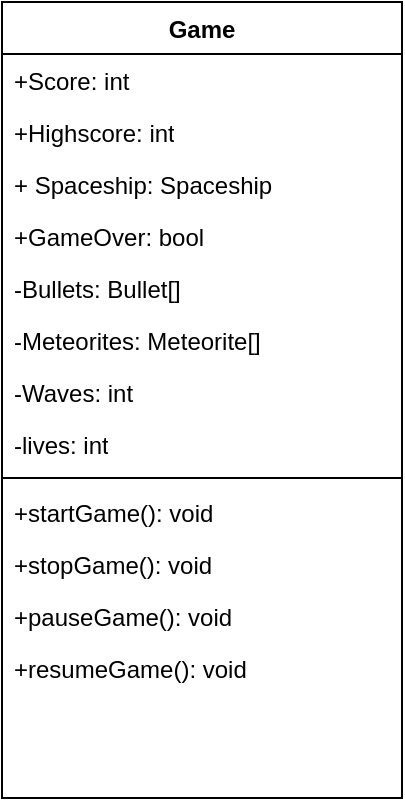 <mxfile version="24.8.6">
  <diagram id="C5RBs43oDa-KdzZeNtuy" name="Page-1">
    <mxGraphModel dx="989" dy="520" grid="1" gridSize="10" guides="1" tooltips="1" connect="1" arrows="1" fold="1" page="1" pageScale="1" pageWidth="827" pageHeight="1169" math="0" shadow="0">
      <root>
        <mxCell id="WIyWlLk6GJQsqaUBKTNV-0" />
        <mxCell id="WIyWlLk6GJQsqaUBKTNV-1" parent="WIyWlLk6GJQsqaUBKTNV-0" />
        <mxCell id="y9DxtOubb8DUdwYuvUpG-22" value="Game" style="swimlane;fontStyle=1;align=center;verticalAlign=top;childLayout=stackLayout;horizontal=1;startSize=26;horizontalStack=0;resizeParent=1;resizeParentMax=0;resizeLast=0;collapsible=1;marginBottom=0;whiteSpace=wrap;html=1;" vertex="1" parent="WIyWlLk6GJQsqaUBKTNV-1">
          <mxGeometry x="360" y="40" width="200" height="398" as="geometry" />
        </mxCell>
        <mxCell id="y9DxtOubb8DUdwYuvUpG-7" value="+Score: int" style="text;strokeColor=none;fillColor=none;align=left;verticalAlign=top;spacingLeft=4;spacingRight=4;overflow=hidden;rotatable=0;points=[[0,0.5],[1,0.5]];portConstraint=eastwest;whiteSpace=wrap;html=1;" vertex="1" parent="y9DxtOubb8DUdwYuvUpG-22">
          <mxGeometry y="26" width="200" height="26" as="geometry" />
        </mxCell>
        <mxCell id="y9DxtOubb8DUdwYuvUpG-8" value="+Highscore: int" style="text;strokeColor=none;fillColor=none;align=left;verticalAlign=top;spacingLeft=4;spacingRight=4;overflow=hidden;rotatable=0;points=[[0,0.5],[1,0.5]];portConstraint=eastwest;whiteSpace=wrap;html=1;" vertex="1" parent="y9DxtOubb8DUdwYuvUpG-22">
          <mxGeometry y="52" width="200" height="26" as="geometry" />
        </mxCell>
        <mxCell id="y9DxtOubb8DUdwYuvUpG-10" value="+ Spaceship: Spaceship" style="text;strokeColor=none;fillColor=none;align=left;verticalAlign=top;spacingLeft=4;spacingRight=4;overflow=hidden;rotatable=0;points=[[0,0.5],[1,0.5]];portConstraint=eastwest;whiteSpace=wrap;html=1;" vertex="1" parent="y9DxtOubb8DUdwYuvUpG-22">
          <mxGeometry y="78" width="200" height="26" as="geometry" />
        </mxCell>
        <mxCell id="y9DxtOubb8DUdwYuvUpG-9" value="+GameOver: bool&lt;span style=&quot;white-space: pre;&quot;&gt;&#x9;&lt;/span&gt;" style="text;strokeColor=none;fillColor=none;align=left;verticalAlign=top;spacingLeft=4;spacingRight=4;overflow=hidden;rotatable=0;points=[[0,0.5],[1,0.5]];portConstraint=eastwest;whiteSpace=wrap;html=1;" vertex="1" parent="y9DxtOubb8DUdwYuvUpG-22">
          <mxGeometry y="104" width="200" height="26" as="geometry" />
        </mxCell>
        <mxCell id="y9DxtOubb8DUdwYuvUpG-13" value="-Bullets: Bullet[]" style="text;strokeColor=none;fillColor=none;align=left;verticalAlign=top;spacingLeft=4;spacingRight=4;overflow=hidden;rotatable=0;points=[[0,0.5],[1,0.5]];portConstraint=eastwest;whiteSpace=wrap;html=1;" vertex="1" parent="y9DxtOubb8DUdwYuvUpG-22">
          <mxGeometry y="130" width="200" height="26" as="geometry" />
        </mxCell>
        <mxCell id="y9DxtOubb8DUdwYuvUpG-12" value="-Meteorites: Meteorite[]" style="text;strokeColor=none;fillColor=none;align=left;verticalAlign=top;spacingLeft=4;spacingRight=4;overflow=hidden;rotatable=0;points=[[0,0.5],[1,0.5]];portConstraint=eastwest;whiteSpace=wrap;html=1;" vertex="1" parent="y9DxtOubb8DUdwYuvUpG-22">
          <mxGeometry y="156" width="200" height="26" as="geometry" />
        </mxCell>
        <mxCell id="y9DxtOubb8DUdwYuvUpG-11" value="-Waves: int" style="text;strokeColor=none;fillColor=none;align=left;verticalAlign=top;spacingLeft=4;spacingRight=4;overflow=hidden;rotatable=0;points=[[0,0.5],[1,0.5]];portConstraint=eastwest;whiteSpace=wrap;html=1;" vertex="1" parent="y9DxtOubb8DUdwYuvUpG-22">
          <mxGeometry y="182" width="200" height="26" as="geometry" />
        </mxCell>
        <mxCell id="y9DxtOubb8DUdwYuvUpG-14" value="-lives: int" style="text;strokeColor=none;fillColor=none;align=left;verticalAlign=top;spacingLeft=4;spacingRight=4;overflow=hidden;rotatable=0;points=[[0,0.5],[1,0.5]];portConstraint=eastwest;whiteSpace=wrap;html=1;" vertex="1" parent="y9DxtOubb8DUdwYuvUpG-22">
          <mxGeometry y="208" width="200" height="26" as="geometry" />
        </mxCell>
        <mxCell id="y9DxtOubb8DUdwYuvUpG-24" value="" style="line;strokeWidth=1;fillColor=none;align=left;verticalAlign=middle;spacingTop=-1;spacingLeft=3;spacingRight=3;rotatable=0;labelPosition=right;points=[];portConstraint=eastwest;strokeColor=inherit;" vertex="1" parent="y9DxtOubb8DUdwYuvUpG-22">
          <mxGeometry y="234" width="200" height="8" as="geometry" />
        </mxCell>
        <mxCell id="y9DxtOubb8DUdwYuvUpG-25" value="+startGame(): void" style="text;strokeColor=none;fillColor=none;align=left;verticalAlign=top;spacingLeft=4;spacingRight=4;overflow=hidden;rotatable=0;points=[[0,0.5],[1,0.5]];portConstraint=eastwest;whiteSpace=wrap;html=1;" vertex="1" parent="y9DxtOubb8DUdwYuvUpG-22">
          <mxGeometry y="242" width="200" height="26" as="geometry" />
        </mxCell>
        <mxCell id="y9DxtOubb8DUdwYuvUpG-30" value="+stopGame(): void" style="text;strokeColor=none;fillColor=none;align=left;verticalAlign=top;spacingLeft=4;spacingRight=4;overflow=hidden;rotatable=0;points=[[0,0.5],[1,0.5]];portConstraint=eastwest;whiteSpace=wrap;html=1;" vertex="1" parent="y9DxtOubb8DUdwYuvUpG-22">
          <mxGeometry y="268" width="200" height="26" as="geometry" />
        </mxCell>
        <mxCell id="y9DxtOubb8DUdwYuvUpG-29" value="+pauseGame(): void" style="text;strokeColor=none;fillColor=none;align=left;verticalAlign=top;spacingLeft=4;spacingRight=4;overflow=hidden;rotatable=0;points=[[0,0.5],[1,0.5]];portConstraint=eastwest;whiteSpace=wrap;html=1;" vertex="1" parent="y9DxtOubb8DUdwYuvUpG-22">
          <mxGeometry y="294" width="200" height="26" as="geometry" />
        </mxCell>
        <mxCell id="y9DxtOubb8DUdwYuvUpG-28" value="+resumeGame(): void" style="text;strokeColor=none;fillColor=none;align=left;verticalAlign=top;spacingLeft=4;spacingRight=4;overflow=hidden;rotatable=0;points=[[0,0.5],[1,0.5]];portConstraint=eastwest;whiteSpace=wrap;html=1;" vertex="1" parent="y9DxtOubb8DUdwYuvUpG-22">
          <mxGeometry y="320" width="200" height="26" as="geometry" />
        </mxCell>
        <mxCell id="y9DxtOubb8DUdwYuvUpG-27" style="text;strokeColor=none;fillColor=none;align=left;verticalAlign=top;spacingLeft=4;spacingRight=4;overflow=hidden;rotatable=0;points=[[0,0.5],[1,0.5]];portConstraint=eastwest;whiteSpace=wrap;html=1;" vertex="1" parent="y9DxtOubb8DUdwYuvUpG-22">
          <mxGeometry y="346" width="200" height="26" as="geometry" />
        </mxCell>
        <mxCell id="y9DxtOubb8DUdwYuvUpG-26" style="text;strokeColor=none;fillColor=none;align=left;verticalAlign=top;spacingLeft=4;spacingRight=4;overflow=hidden;rotatable=0;points=[[0,0.5],[1,0.5]];portConstraint=eastwest;whiteSpace=wrap;html=1;" vertex="1" parent="y9DxtOubb8DUdwYuvUpG-22">
          <mxGeometry y="372" width="200" height="26" as="geometry" />
        </mxCell>
      </root>
    </mxGraphModel>
  </diagram>
</mxfile>
